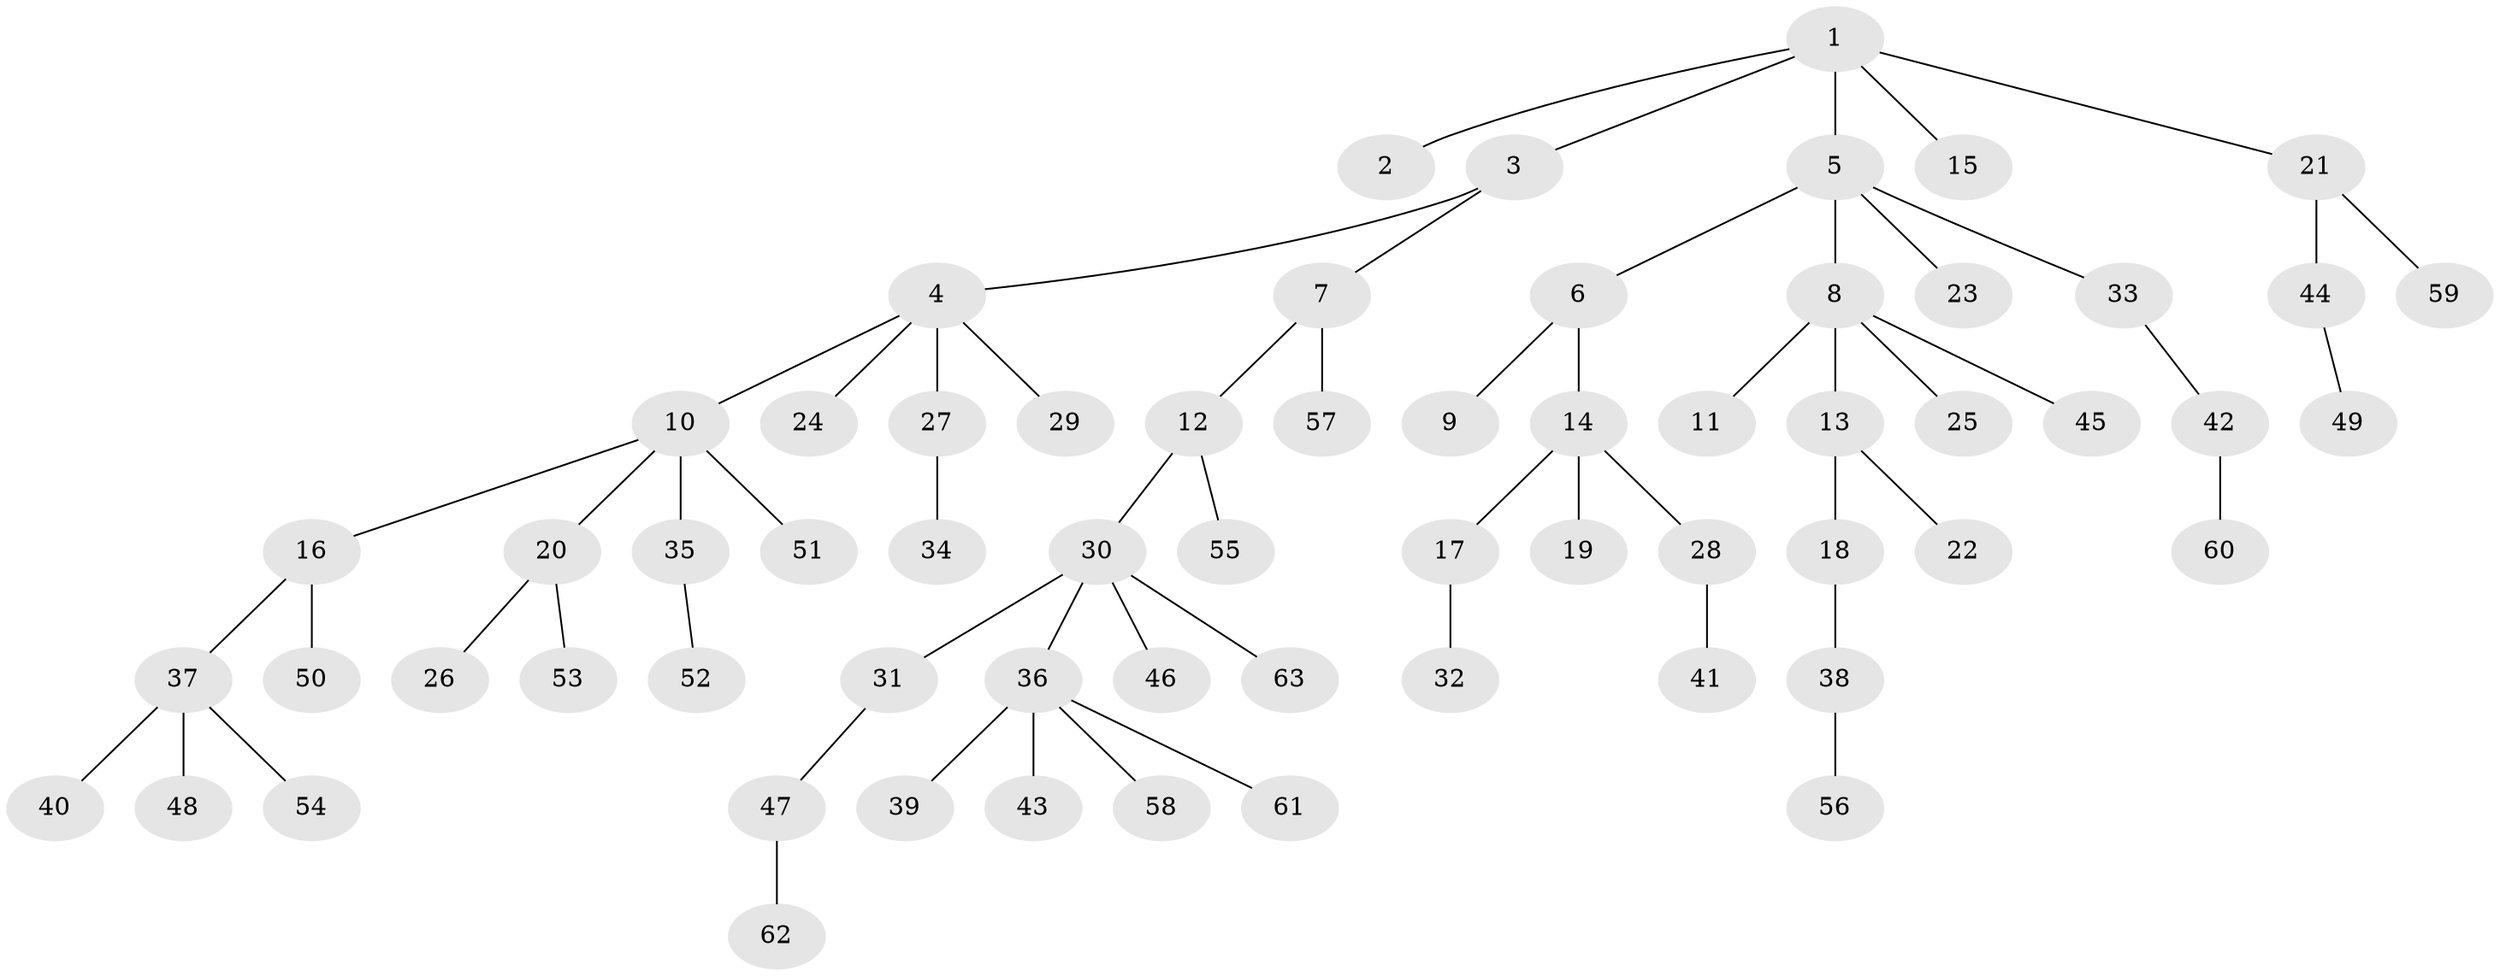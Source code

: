 // coarse degree distribution, {16: 0.04, 1: 0.76, 2: 0.16, 5: 0.04}
// Generated by graph-tools (version 1.1) at 2025/56/03/04/25 21:56:50]
// undirected, 63 vertices, 62 edges
graph export_dot {
graph [start="1"]
  node [color=gray90,style=filled];
  1;
  2;
  3;
  4;
  5;
  6;
  7;
  8;
  9;
  10;
  11;
  12;
  13;
  14;
  15;
  16;
  17;
  18;
  19;
  20;
  21;
  22;
  23;
  24;
  25;
  26;
  27;
  28;
  29;
  30;
  31;
  32;
  33;
  34;
  35;
  36;
  37;
  38;
  39;
  40;
  41;
  42;
  43;
  44;
  45;
  46;
  47;
  48;
  49;
  50;
  51;
  52;
  53;
  54;
  55;
  56;
  57;
  58;
  59;
  60;
  61;
  62;
  63;
  1 -- 2;
  1 -- 3;
  1 -- 5;
  1 -- 15;
  1 -- 21;
  3 -- 4;
  3 -- 7;
  4 -- 10;
  4 -- 24;
  4 -- 27;
  4 -- 29;
  5 -- 6;
  5 -- 8;
  5 -- 23;
  5 -- 33;
  6 -- 9;
  6 -- 14;
  7 -- 12;
  7 -- 57;
  8 -- 11;
  8 -- 13;
  8 -- 25;
  8 -- 45;
  10 -- 16;
  10 -- 20;
  10 -- 35;
  10 -- 51;
  12 -- 30;
  12 -- 55;
  13 -- 18;
  13 -- 22;
  14 -- 17;
  14 -- 19;
  14 -- 28;
  16 -- 37;
  16 -- 50;
  17 -- 32;
  18 -- 38;
  20 -- 26;
  20 -- 53;
  21 -- 44;
  21 -- 59;
  27 -- 34;
  28 -- 41;
  30 -- 31;
  30 -- 36;
  30 -- 46;
  30 -- 63;
  31 -- 47;
  33 -- 42;
  35 -- 52;
  36 -- 39;
  36 -- 43;
  36 -- 58;
  36 -- 61;
  37 -- 40;
  37 -- 48;
  37 -- 54;
  38 -- 56;
  42 -- 60;
  44 -- 49;
  47 -- 62;
}
